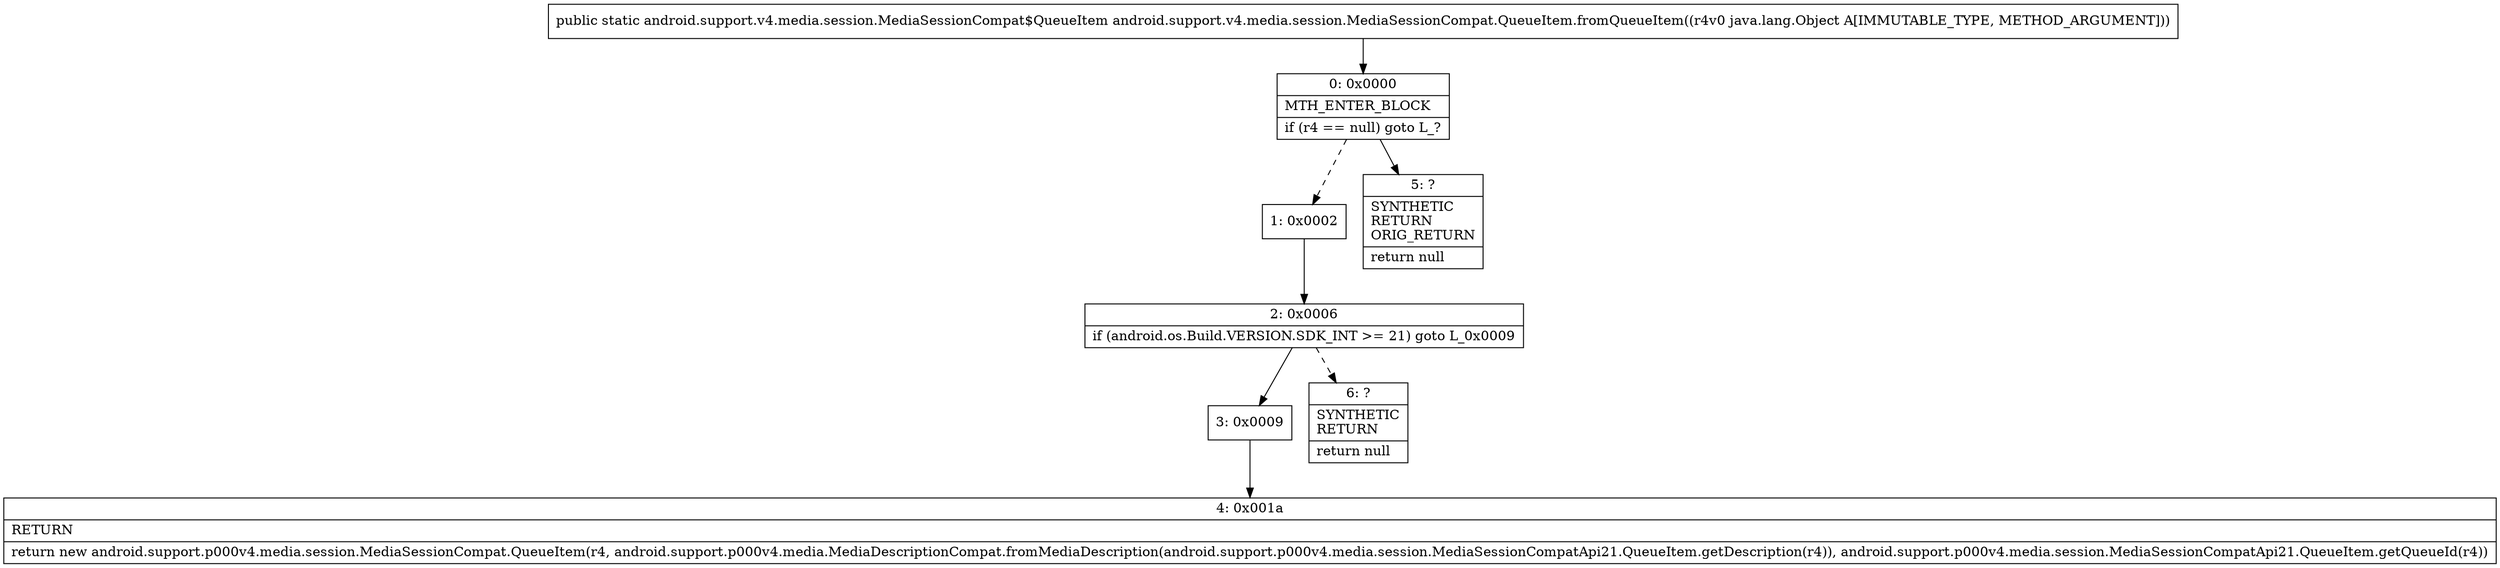 digraph "CFG forandroid.support.v4.media.session.MediaSessionCompat.QueueItem.fromQueueItem(Ljava\/lang\/Object;)Landroid\/support\/v4\/media\/session\/MediaSessionCompat$QueueItem;" {
Node_0 [shape=record,label="{0\:\ 0x0000|MTH_ENTER_BLOCK\l|if (r4 == null) goto L_?\l}"];
Node_1 [shape=record,label="{1\:\ 0x0002}"];
Node_2 [shape=record,label="{2\:\ 0x0006|if (android.os.Build.VERSION.SDK_INT \>= 21) goto L_0x0009\l}"];
Node_3 [shape=record,label="{3\:\ 0x0009}"];
Node_4 [shape=record,label="{4\:\ 0x001a|RETURN\l|return new android.support.p000v4.media.session.MediaSessionCompat.QueueItem(r4, android.support.p000v4.media.MediaDescriptionCompat.fromMediaDescription(android.support.p000v4.media.session.MediaSessionCompatApi21.QueueItem.getDescription(r4)), android.support.p000v4.media.session.MediaSessionCompatApi21.QueueItem.getQueueId(r4))\l}"];
Node_5 [shape=record,label="{5\:\ ?|SYNTHETIC\lRETURN\lORIG_RETURN\l|return null\l}"];
Node_6 [shape=record,label="{6\:\ ?|SYNTHETIC\lRETURN\l|return null\l}"];
MethodNode[shape=record,label="{public static android.support.v4.media.session.MediaSessionCompat$QueueItem android.support.v4.media.session.MediaSessionCompat.QueueItem.fromQueueItem((r4v0 java.lang.Object A[IMMUTABLE_TYPE, METHOD_ARGUMENT])) }"];
MethodNode -> Node_0;
Node_0 -> Node_1[style=dashed];
Node_0 -> Node_5;
Node_1 -> Node_2;
Node_2 -> Node_3;
Node_2 -> Node_6[style=dashed];
Node_3 -> Node_4;
}

